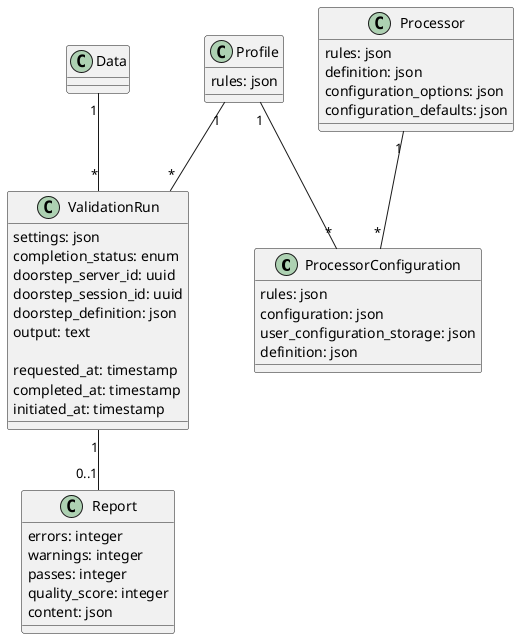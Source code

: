 @startuml

together {
  class ProcessorConfiguration {
    rules: json
    configuration: json
    user_configuration_storage: json
    definition: json
  }

  class Processor {
    rules: json
    definition: json
    configuration_options: json
    configuration_defaults: json
  }

  class Profile {
    rules: json
  }
}

class ValidationRun {
  settings: json
  completion_status: enum
  doorstep_server_id: uuid
  doorstep_session_id: uuid
  doorstep_definition: json
  output: text

  requested_at: timestamp
  completed_at: timestamp
  initiated_at: timestamp
}

class Report {
  errors: integer
  warnings: integer
  passes: integer
  quality_score: integer
  content: json
}

class Data

Processor "1" -- "*" ProcessorConfiguration
Profile "1" -- "*" ProcessorConfiguration
Profile "1" -- "*" ValidationRun
ValidationRun "1" -- "0..1" Report
Data "1" -- "*" ValidationRun

@enduml
